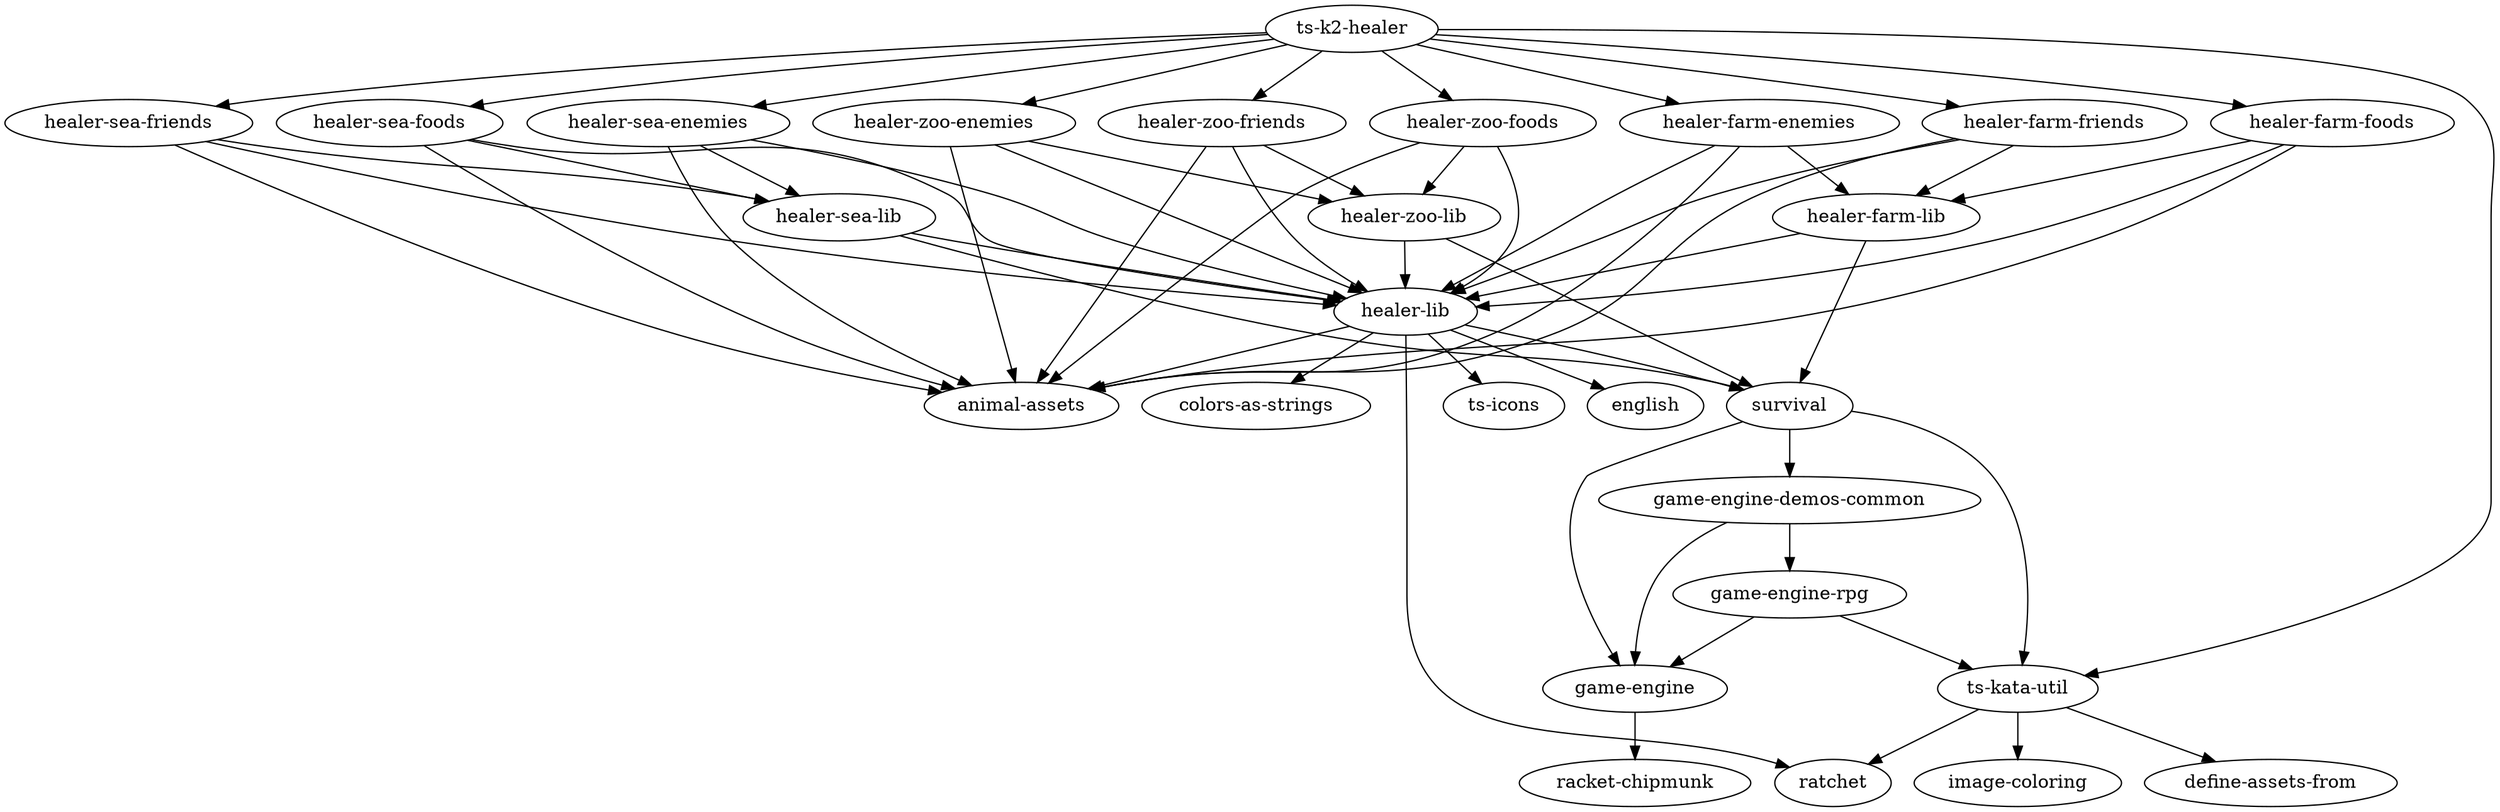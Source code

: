 digraph G {
	node0 [label="healer-farm-foods"];
	node1 [label="english"];
	node2 [label="ts-kata-util"];
	node3 [label="healer-sea-enemies"];
	node4 [label="healer-zoo-foods"];
	node5 [label="game-engine-rpg"];
	node6 [label="healer-sea-friends"];
	node7 [label="healer-zoo-enemies"];
	node8 [label="healer-sea-foods"];
	node9 [label="healer-sea-lib"];
	node10 [label="racket-chipmunk"];
	node11 [label="image-coloring"];
	node12 [label="colors-as-strings"];
	node13 [label="healer-lib"];
	node14 [label="ratchet"];
	node15 [label="define-assets-from"];
	node16 [label="animal-assets"];
	node17 [label="healer-zoo-friends"];
	node18 [label="ts-icons"];
	node19 [label="game-engine-demos-common"];
	node20 [label="ts-k2-healer"];
	node21 [label="survival"];
	node22 [label="healer-farm-lib"];
	node23 [label="game-engine"];
	node24 [label="healer-farm-enemies"];
	node25 [label="healer-farm-friends"];
	node26 [label="healer-zoo-lib"];
	subgraph U {
		edge [dir=none];
	}
	subgraph D {
		node0 -> node13;
		node0 -> node16;
		node0 -> node22;
		node2 -> node14;
		node2 -> node15;
		node2 -> node11;
		node3 -> node13;
		node3 -> node16;
		node3 -> node9;
		node4 -> node13;
		node4 -> node16;
		node4 -> node26;
		node5 -> node2;
		node5 -> node23;
		node6 -> node13;
		node6 -> node16;
		node6 -> node9;
		node7 -> node13;
		node7 -> node16;
		node7 -> node26;
		node8 -> node13;
		node8 -> node16;
		node8 -> node9;
		node9 -> node13;
		node9 -> node21;
		node13 -> node18;
		node13 -> node16;
		node13 -> node14;
		node13 -> node1;
		node13 -> node21;
		node13 -> node12;
		node17 -> node13;
		node17 -> node16;
		node17 -> node26;
		node19 -> node5;
		node19 -> node23;
		node20 -> node7;
		node20 -> node0;
		node20 -> node2;
		node20 -> node3;
		node20 -> node17;
		node20 -> node4;
		node20 -> node25;
		node20 -> node6;
		node20 -> node8;
		node20 -> node24;
		node21 -> node19;
		node21 -> node2;
		node21 -> node23;
		node22 -> node13;
		node22 -> node21;
		node23 -> node10;
		node24 -> node13;
		node24 -> node16;
		node24 -> node22;
		node25 -> node13;
		node25 -> node16;
		node25 -> node22;
		node26 -> node13;
		node26 -> node21;
	}
}

